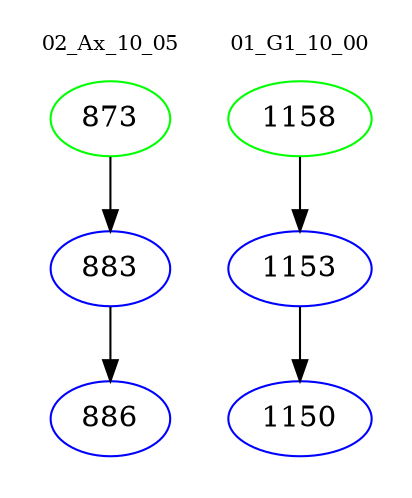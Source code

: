 digraph{
subgraph cluster_0 {
color = white
label = "02_Ax_10_05";
fontsize=10;
T0_873 [label="873", color="green"]
T0_873 -> T0_883 [color="black"]
T0_883 [label="883", color="blue"]
T0_883 -> T0_886 [color="black"]
T0_886 [label="886", color="blue"]
}
subgraph cluster_1 {
color = white
label = "01_G1_10_00";
fontsize=10;
T1_1158 [label="1158", color="green"]
T1_1158 -> T1_1153 [color="black"]
T1_1153 [label="1153", color="blue"]
T1_1153 -> T1_1150 [color="black"]
T1_1150 [label="1150", color="blue"]
}
}
